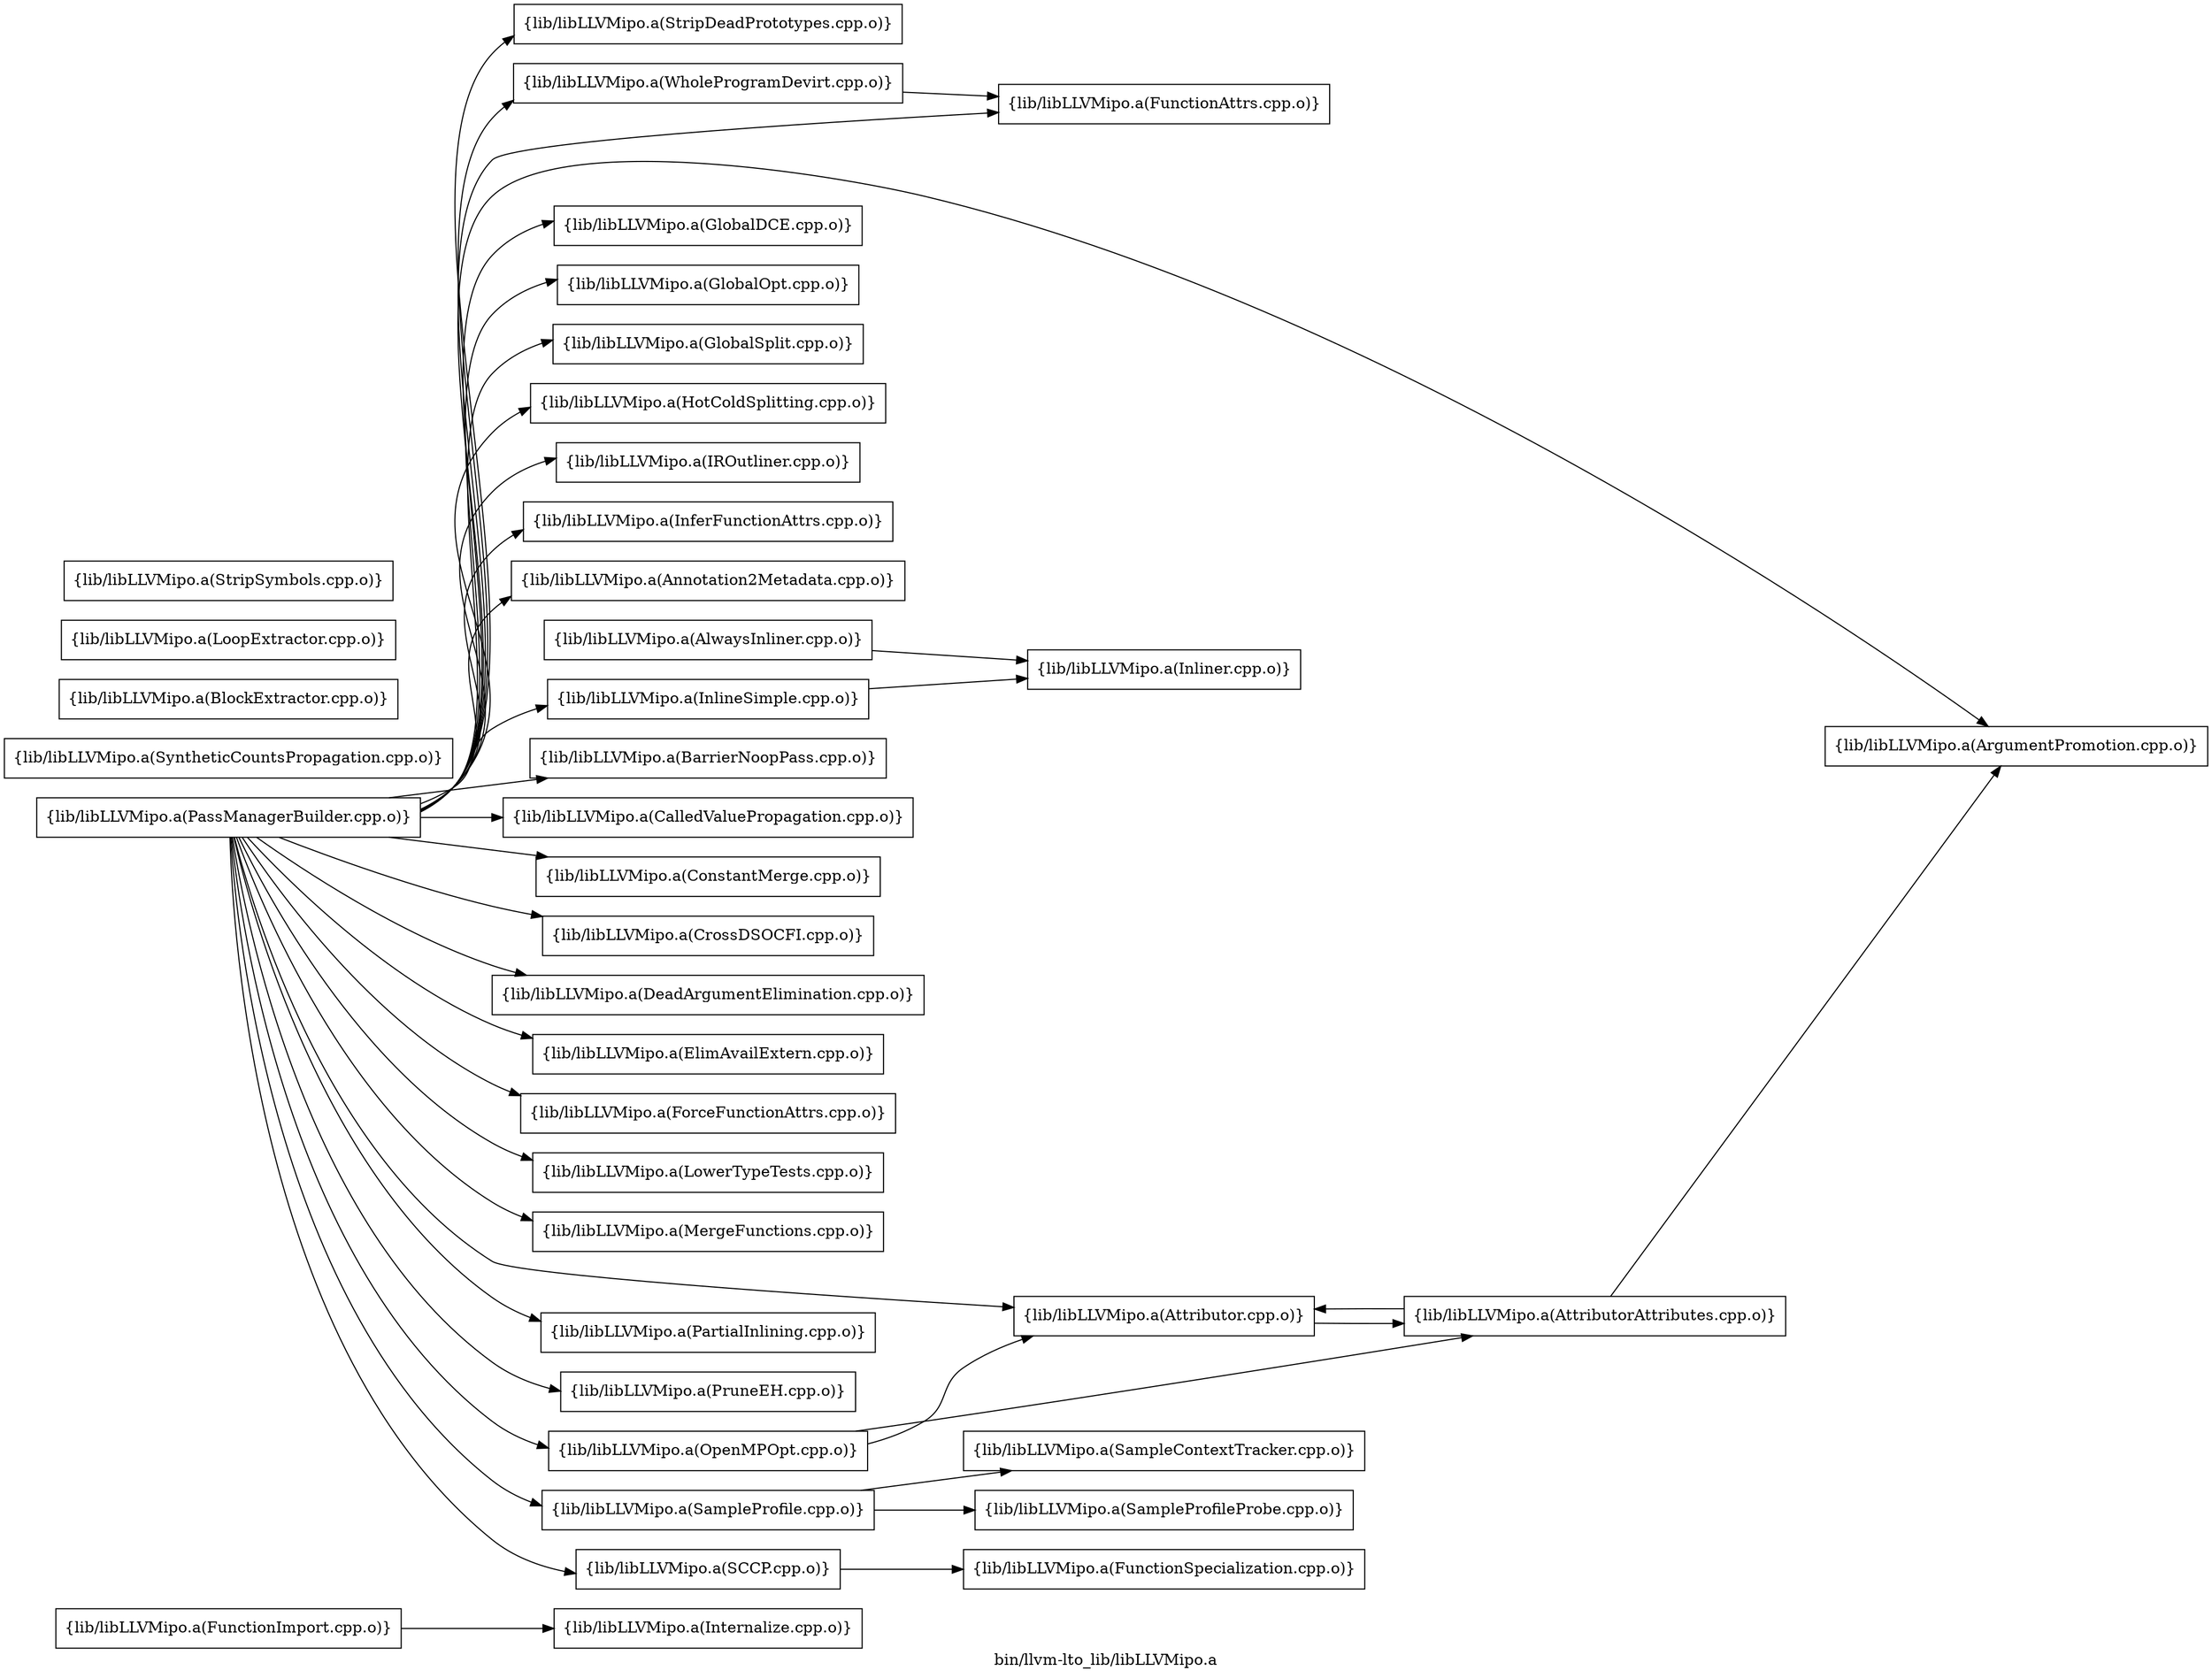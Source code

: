 digraph "bin/llvm-lto_lib/libLLVMipo.a" {
	label="bin/llvm-lto_lib/libLLVMipo.a";
	rankdir=LR;
	{ rank=same; Node0x560bac84e168;  }

	Node0x560bac84e168 [shape=record,shape=box,group=0,label="{lib/libLLVMipo.a(FunctionImport.cpp.o)}"];
	Node0x560bac84e168 -> Node0x560bac85eec8;
	Node0x560bac863748 [shape=record,shape=box,group=0,label="{lib/libLLVMipo.a(WholeProgramDevirt.cpp.o)}"];
	Node0x560bac863748 -> Node0x560bac84dee8;
	Node0x560bac851f98 [shape=record,shape=box,group=0,label="{lib/libLLVMipo.a(InlineSimple.cpp.o)}"];
	Node0x560bac851f98 -> Node0x560bac85e298;
	Node0x560bac864f08 [shape=record,shape=box,group=0,label="{lib/libLLVMipo.a(PassManagerBuilder.cpp.o)}"];
	Node0x560bac864f08 -> Node0x560bac84dee8;
	Node0x560bac864f08 -> Node0x560bac84f108;
	Node0x560bac864f08 -> Node0x560bac84fdd8;
	Node0x560bac864f08 -> Node0x560bac850238;
	Node0x560bac864f08 -> Node0x560bac850d28;
	Node0x560bac864f08 -> Node0x560bac851048;
	Node0x560bac864f08 -> Node0x560bac851cc8;
	Node0x560bac864f08 -> Node0x560bac851f98;
	Node0x560bac864f08 -> Node0x560bac850558;
	Node0x560bac864f08 -> Node0x560bac850cd8;
	Node0x560bac864f08 -> Node0x560bac8612b8;
	Node0x560bac864f08 -> Node0x560bac85d398;
	Node0x560bac864f08 -> Node0x560bac85e1a8;
	Node0x560bac864f08 -> Node0x560bac85ee78;
	Node0x560bac864f08 -> Node0x560bac85f0f8;
	Node0x560bac864f08 -> Node0x560bac850828;
	Node0x560bac864f08 -> Node0x560bac8517c8;
	Node0x560bac864f08 -> Node0x560bac851d68;
	Node0x560bac864f08 -> Node0x560bac85df28;
	Node0x560bac864f08 -> Node0x560bac85d7a8;
	Node0x560bac864f08 -> Node0x560bac866858;
	Node0x560bac864f08 -> Node0x560bac865bd8;
	Node0x560bac864f08 -> Node0x560bac865638;
	Node0x560bac864f08 -> Node0x560bac864968;
	Node0x560bac864f08 -> Node0x560bac86b678;
	Node0x560bac864f08 -> Node0x560bac869968;
	Node0x560bac864f08 -> Node0x560bac863748;
	Node0x560bac85eec8 [shape=record,shape=box,group=0,label="{lib/libLLVMipo.a(Internalize.cpp.o)}"];
	Node0x560bac8634c8 [shape=record,shape=box,group=0,label="{lib/libLLVMipo.a(SyntheticCountsPropagation.cpp.o)}"];
	Node0x560bac84dee8 [shape=record,shape=box,group=0,label="{lib/libLLVMipo.a(FunctionAttrs.cpp.o)}"];
	Node0x560bac84f108 [shape=record,shape=box,group=0,label="{lib/libLLVMipo.a(GlobalDCE.cpp.o)}"];
	Node0x560bac84fdd8 [shape=record,shape=box,group=0,label="{lib/libLLVMipo.a(GlobalOpt.cpp.o)}"];
	Node0x560bac850238 [shape=record,shape=box,group=0,label="{lib/libLLVMipo.a(GlobalSplit.cpp.o)}"];
	Node0x560bac850d28 [shape=record,shape=box,group=0,label="{lib/libLLVMipo.a(HotColdSplitting.cpp.o)}"];
	Node0x560bac851048 [shape=record,shape=box,group=0,label="{lib/libLLVMipo.a(IROutliner.cpp.o)}"];
	Node0x560bac851cc8 [shape=record,shape=box,group=0,label="{lib/libLLVMipo.a(InferFunctionAttrs.cpp.o)}"];
	Node0x560bac873b98 [shape=record,shape=box,group=0,label="{lib/libLLVMipo.a(AlwaysInliner.cpp.o)}"];
	Node0x560bac873b98 -> Node0x560bac85e298;
	Node0x560bac850558 [shape=record,shape=box,group=0,label="{lib/libLLVMipo.a(Annotation2Metadata.cpp.o)}"];
	Node0x560bac850cd8 [shape=record,shape=box,group=0,label="{lib/libLLVMipo.a(ArgumentPromotion.cpp.o)}"];
	Node0x560bac8612b8 [shape=record,shape=box,group=0,label="{lib/libLLVMipo.a(Attributor.cpp.o)}"];
	Node0x560bac8612b8 -> Node0x560bac85d2a8;
	Node0x560bac85e068 [shape=record,shape=box,group=0,label="{lib/libLLVMipo.a(BlockExtractor.cpp.o)}"];
	Node0x560bac85e1a8 [shape=record,shape=box,group=0,label="{lib/libLLVMipo.a(CalledValuePropagation.cpp.o)}"];
	Node0x560bac85ee78 [shape=record,shape=box,group=0,label="{lib/libLLVMipo.a(ConstantMerge.cpp.o)}"];
	Node0x560bac85f0f8 [shape=record,shape=box,group=0,label="{lib/libLLVMipo.a(CrossDSOCFI.cpp.o)}"];
	Node0x560bac850828 [shape=record,shape=box,group=0,label="{lib/libLLVMipo.a(DeadArgumentElimination.cpp.o)}"];
	Node0x560bac8517c8 [shape=record,shape=box,group=0,label="{lib/libLLVMipo.a(ElimAvailExtern.cpp.o)}"];
	Node0x560bac851d68 [shape=record,shape=box,group=0,label="{lib/libLLVMipo.a(ForceFunctionAttrs.cpp.o)}"];
	Node0x560bac85e298 [shape=record,shape=box,group=0,label="{lib/libLLVMipo.a(Inliner.cpp.o)}"];
	Node0x560bac85d3e8 [shape=record,shape=box,group=0,label="{lib/libLLVMipo.a(LoopExtractor.cpp.o)}"];
	Node0x560bac85df28 [shape=record,shape=box,group=0,label="{lib/libLLVMipo.a(LowerTypeTests.cpp.o)}"];
	Node0x560bac85d7a8 [shape=record,shape=box,group=0,label="{lib/libLLVMipo.a(MergeFunctions.cpp.o)}"];
	Node0x560bac866858 [shape=record,shape=box,group=0,label="{lib/libLLVMipo.a(OpenMPOpt.cpp.o)}"];
	Node0x560bac866858 -> Node0x560bac8612b8;
	Node0x560bac866858 -> Node0x560bac85d2a8;
	Node0x560bac865bd8 [shape=record,shape=box,group=0,label="{lib/libLLVMipo.a(PartialInlining.cpp.o)}"];
	Node0x560bac864968 [shape=record,shape=box,group=0,label="{lib/libLLVMipo.a(SampleProfile.cpp.o)}"];
	Node0x560bac864968 -> Node0x560bac867ed8;
	Node0x560bac864968 -> Node0x560bac86ac78;
	Node0x560bac86ac78 [shape=record,shape=box,group=0,label="{lib/libLLVMipo.a(SampleProfileProbe.cpp.o)}"];
	Node0x560bac86b678 [shape=record,shape=box,group=0,label="{lib/libLLVMipo.a(SCCP.cpp.o)}"];
	Node0x560bac86b678 -> Node0x560bac86c398;
	Node0x560bac869968 [shape=record,shape=box,group=0,label="{lib/libLLVMipo.a(StripDeadPrototypes.cpp.o)}"];
	Node0x560bac86a138 [shape=record,shape=box,group=0,label="{lib/libLLVMipo.a(StripSymbols.cpp.o)}"];
	Node0x560bac85d398 [shape=record,shape=box,group=0,label="{lib/libLLVMipo.a(BarrierNoopPass.cpp.o)}"];
	Node0x560bac85d2a8 [shape=record,shape=box,group=0,label="{lib/libLLVMipo.a(AttributorAttributes.cpp.o)}"];
	Node0x560bac85d2a8 -> Node0x560bac850cd8;
	Node0x560bac85d2a8 -> Node0x560bac8612b8;
	Node0x560bac865638 [shape=record,shape=box,group=0,label="{lib/libLLVMipo.a(PruneEH.cpp.o)}"];
	Node0x560bac867ed8 [shape=record,shape=box,group=0,label="{lib/libLLVMipo.a(SampleContextTracker.cpp.o)}"];
	Node0x560bac86c398 [shape=record,shape=box,group=0,label="{lib/libLLVMipo.a(FunctionSpecialization.cpp.o)}"];
}
